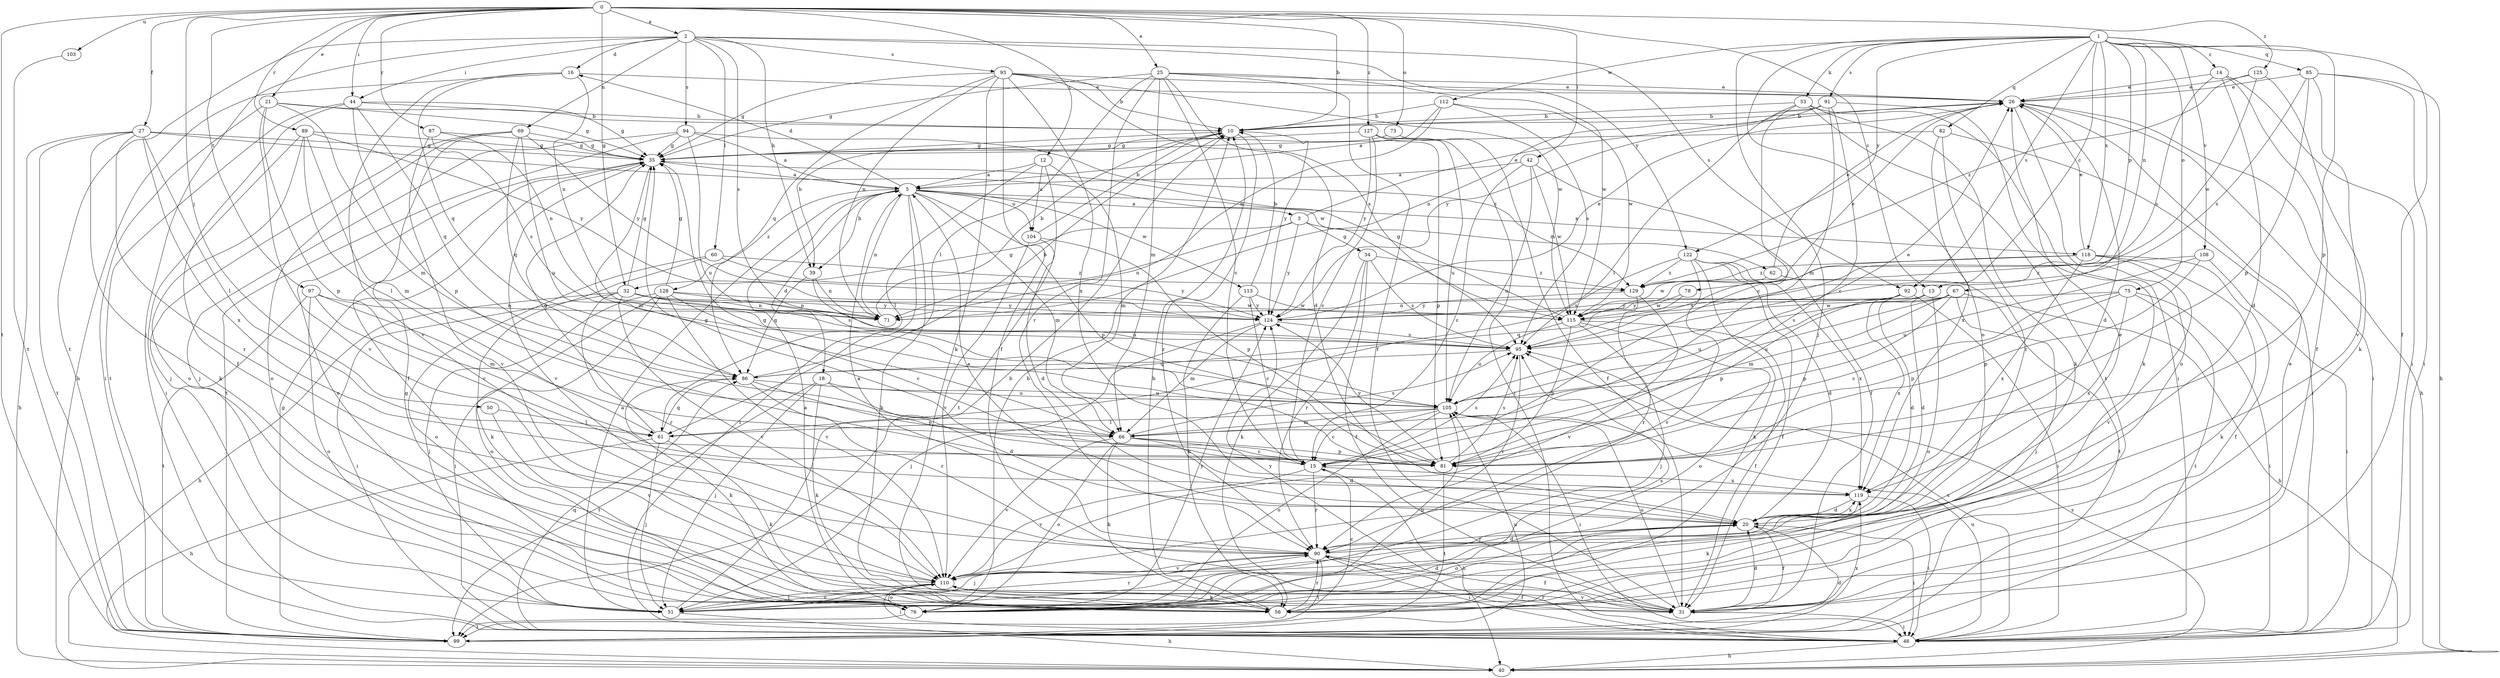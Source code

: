 strict digraph  {
0;
1;
2;
3;
5;
10;
12;
13;
14;
15;
16;
18;
20;
21;
25;
26;
27;
31;
32;
34;
35;
39;
40;
42;
44;
46;
50;
51;
53;
56;
60;
61;
62;
66;
67;
69;
71;
73;
75;
76;
78;
81;
82;
85;
86;
87;
89;
90;
91;
92;
93;
94;
95;
97;
99;
103;
104;
105;
108;
110;
112;
113;
115;
118;
119;
122;
124;
125;
127;
128;
129;
0 -> 2  [label=a];
0 -> 10  [label=b];
0 -> 12  [label=c];
0 -> 13  [label=c];
0 -> 21  [label=e];
0 -> 25  [label=e];
0 -> 27  [label=f];
0 -> 32  [label=g];
0 -> 42  [label=i];
0 -> 44  [label=i];
0 -> 50  [label=j];
0 -> 73  [label=o];
0 -> 87  [label=r];
0 -> 89  [label=r];
0 -> 97  [label=t];
0 -> 99  [label=t];
0 -> 103  [label=u];
0 -> 125  [label=z];
0 -> 127  [label=z];
1 -> 13  [label=c];
1 -> 14  [label=c];
1 -> 31  [label=f];
1 -> 51  [label=j];
1 -> 53  [label=k];
1 -> 67  [label=n];
1 -> 75  [label=o];
1 -> 76  [label=o];
1 -> 78  [label=p];
1 -> 81  [label=p];
1 -> 82  [label=q];
1 -> 85  [label=q];
1 -> 91  [label=s];
1 -> 92  [label=s];
1 -> 108  [label=v];
1 -> 112  [label=w];
1 -> 118  [label=x];
1 -> 122  [label=y];
2 -> 16  [label=d];
2 -> 39  [label=h];
2 -> 44  [label=i];
2 -> 51  [label=j];
2 -> 60  [label=l];
2 -> 69  [label=n];
2 -> 92  [label=s];
2 -> 93  [label=s];
2 -> 94  [label=s];
2 -> 95  [label=s];
2 -> 99  [label=t];
2 -> 122  [label=y];
3 -> 26  [label=e];
3 -> 32  [label=g];
3 -> 34  [label=g];
3 -> 62  [label=m];
3 -> 71  [label=n];
3 -> 124  [label=y];
5 -> 3  [label=a];
5 -> 16  [label=d];
5 -> 18  [label=d];
5 -> 39  [label=h];
5 -> 46  [label=i];
5 -> 56  [label=k];
5 -> 66  [label=m];
5 -> 71  [label=n];
5 -> 81  [label=p];
5 -> 104  [label=u];
5 -> 113  [label=w];
5 -> 118  [label=x];
5 -> 128  [label=z];
10 -> 35  [label=g];
10 -> 39  [label=h];
10 -> 90  [label=r];
10 -> 124  [label=y];
12 -> 5  [label=a];
12 -> 61  [label=l];
12 -> 66  [label=m];
12 -> 99  [label=t];
12 -> 104  [label=u];
13 -> 20  [label=d];
13 -> 76  [label=o];
13 -> 105  [label=u];
13 -> 124  [label=y];
14 -> 20  [label=d];
14 -> 26  [label=e];
14 -> 31  [label=f];
14 -> 46  [label=i];
14 -> 95  [label=s];
15 -> 35  [label=g];
15 -> 40  [label=h];
15 -> 90  [label=r];
15 -> 95  [label=s];
15 -> 110  [label=v];
15 -> 119  [label=x];
16 -> 26  [label=e];
16 -> 40  [label=h];
16 -> 71  [label=n];
16 -> 86  [label=q];
16 -> 110  [label=v];
18 -> 20  [label=d];
18 -> 51  [label=j];
18 -> 56  [label=k];
18 -> 99  [label=t];
18 -> 105  [label=u];
20 -> 5  [label=a];
20 -> 31  [label=f];
20 -> 46  [label=i];
20 -> 76  [label=o];
20 -> 90  [label=r];
20 -> 119  [label=x];
21 -> 10  [label=b];
21 -> 35  [label=g];
21 -> 46  [label=i];
21 -> 66  [label=m];
21 -> 81  [label=p];
21 -> 110  [label=v];
25 -> 15  [label=c];
25 -> 20  [label=d];
25 -> 26  [label=e];
25 -> 31  [label=f];
25 -> 35  [label=g];
25 -> 61  [label=l];
25 -> 66  [label=m];
25 -> 90  [label=r];
25 -> 115  [label=w];
26 -> 10  [label=b];
26 -> 20  [label=d];
26 -> 40  [label=h];
26 -> 46  [label=i];
26 -> 76  [label=o];
27 -> 35  [label=g];
27 -> 40  [label=h];
27 -> 56  [label=k];
27 -> 61  [label=l];
27 -> 90  [label=r];
27 -> 99  [label=t];
27 -> 115  [label=w];
27 -> 119  [label=x];
31 -> 20  [label=d];
31 -> 26  [label=e];
31 -> 46  [label=i];
31 -> 105  [label=u];
31 -> 110  [label=v];
31 -> 124  [label=y];
32 -> 35  [label=g];
32 -> 40  [label=h];
32 -> 46  [label=i];
32 -> 71  [label=n];
32 -> 90  [label=r];
32 -> 95  [label=s];
32 -> 110  [label=v];
32 -> 115  [label=w];
32 -> 124  [label=y];
34 -> 31  [label=f];
34 -> 56  [label=k];
34 -> 90  [label=r];
34 -> 95  [label=s];
34 -> 129  [label=z];
35 -> 5  [label=a];
35 -> 66  [label=m];
35 -> 76  [label=o];
35 -> 110  [label=v];
39 -> 71  [label=n];
39 -> 86  [label=q];
39 -> 105  [label=u];
40 -> 95  [label=s];
42 -> 5  [label=a];
42 -> 15  [label=c];
42 -> 31  [label=f];
42 -> 105  [label=u];
42 -> 115  [label=w];
44 -> 10  [label=b];
44 -> 31  [label=f];
44 -> 35  [label=g];
44 -> 81  [label=p];
44 -> 86  [label=q];
44 -> 99  [label=t];
46 -> 40  [label=h];
46 -> 86  [label=q];
46 -> 90  [label=r];
46 -> 95  [label=s];
46 -> 105  [label=u];
50 -> 61  [label=l];
50 -> 110  [label=v];
51 -> 5  [label=a];
51 -> 10  [label=b];
51 -> 20  [label=d];
51 -> 40  [label=h];
51 -> 90  [label=r];
51 -> 110  [label=v];
53 -> 10  [label=b];
53 -> 15  [label=c];
53 -> 46  [label=i];
53 -> 56  [label=k];
53 -> 61  [label=l];
53 -> 99  [label=t];
56 -> 10  [label=b];
56 -> 15  [label=c];
56 -> 35  [label=g];
56 -> 90  [label=r];
60 -> 56  [label=k];
60 -> 76  [label=o];
60 -> 124  [label=y];
60 -> 129  [label=z];
61 -> 35  [label=g];
61 -> 40  [label=h];
61 -> 51  [label=j];
61 -> 56  [label=k];
61 -> 86  [label=q];
62 -> 26  [label=e];
62 -> 99  [label=t];
62 -> 115  [label=w];
66 -> 15  [label=c];
66 -> 20  [label=d];
66 -> 56  [label=k];
66 -> 76  [label=o];
66 -> 81  [label=p];
66 -> 95  [label=s];
66 -> 110  [label=v];
67 -> 40  [label=h];
67 -> 51  [label=j];
67 -> 66  [label=m];
67 -> 81  [label=p];
67 -> 95  [label=s];
67 -> 105  [label=u];
67 -> 115  [label=w];
69 -> 31  [label=f];
69 -> 35  [label=g];
69 -> 51  [label=j];
69 -> 76  [label=o];
69 -> 86  [label=q];
69 -> 105  [label=u];
69 -> 124  [label=y];
71 -> 10  [label=b];
73 -> 31  [label=f];
73 -> 35  [label=g];
75 -> 15  [label=c];
75 -> 46  [label=i];
75 -> 71  [label=n];
75 -> 81  [label=p];
75 -> 99  [label=t];
75 -> 119  [label=x];
76 -> 5  [label=a];
76 -> 10  [label=b];
76 -> 95  [label=s];
76 -> 99  [label=t];
76 -> 105  [label=u];
76 -> 124  [label=y];
78 -> 86  [label=q];
78 -> 115  [label=w];
81 -> 35  [label=g];
81 -> 95  [label=s];
81 -> 99  [label=t];
81 -> 124  [label=y];
82 -> 35  [label=g];
82 -> 46  [label=i];
82 -> 90  [label=r];
82 -> 119  [label=x];
85 -> 26  [label=e];
85 -> 40  [label=h];
85 -> 46  [label=i];
85 -> 81  [label=p];
85 -> 95  [label=s];
85 -> 110  [label=v];
86 -> 10  [label=b];
86 -> 56  [label=k];
86 -> 81  [label=p];
86 -> 90  [label=r];
86 -> 105  [label=u];
87 -> 35  [label=g];
87 -> 71  [label=n];
87 -> 95  [label=s];
87 -> 110  [label=v];
89 -> 35  [label=g];
89 -> 46  [label=i];
89 -> 61  [label=l];
89 -> 66  [label=m];
89 -> 76  [label=o];
89 -> 124  [label=y];
90 -> 5  [label=a];
90 -> 20  [label=d];
90 -> 26  [label=e];
90 -> 31  [label=f];
90 -> 46  [label=i];
90 -> 51  [label=j];
90 -> 99  [label=t];
90 -> 110  [label=v];
91 -> 10  [label=b];
91 -> 15  [label=c];
91 -> 56  [label=k];
91 -> 66  [label=m];
91 -> 71  [label=n];
91 -> 124  [label=y];
92 -> 20  [label=d];
92 -> 46  [label=i];
92 -> 81  [label=p];
92 -> 119  [label=x];
92 -> 124  [label=y];
93 -> 10  [label=b];
93 -> 26  [label=e];
93 -> 31  [label=f];
93 -> 35  [label=g];
93 -> 56  [label=k];
93 -> 71  [label=n];
93 -> 86  [label=q];
93 -> 95  [label=s];
93 -> 115  [label=w];
93 -> 119  [label=x];
94 -> 5  [label=a];
94 -> 35  [label=g];
94 -> 51  [label=j];
94 -> 99  [label=t];
94 -> 105  [label=u];
94 -> 129  [label=z];
95 -> 86  [label=q];
95 -> 90  [label=r];
97 -> 15  [label=c];
97 -> 66  [label=m];
97 -> 71  [label=n];
97 -> 76  [label=o];
97 -> 99  [label=t];
99 -> 20  [label=d];
99 -> 35  [label=g];
99 -> 105  [label=u];
99 -> 119  [label=x];
103 -> 99  [label=t];
104 -> 10  [label=b];
104 -> 20  [label=d];
104 -> 81  [label=p];
104 -> 110  [label=v];
105 -> 15  [label=c];
105 -> 26  [label=e];
105 -> 46  [label=i];
105 -> 61  [label=l];
105 -> 66  [label=m];
105 -> 76  [label=o];
108 -> 46  [label=i];
108 -> 81  [label=p];
108 -> 105  [label=u];
108 -> 129  [label=z];
110 -> 31  [label=f];
110 -> 46  [label=i];
110 -> 51  [label=j];
110 -> 56  [label=k];
110 -> 76  [label=o];
112 -> 5  [label=a];
112 -> 10  [label=b];
112 -> 71  [label=n];
112 -> 95  [label=s];
112 -> 115  [label=w];
113 -> 10  [label=b];
113 -> 15  [label=c];
113 -> 56  [label=k];
113 -> 115  [label=w];
113 -> 124  [label=y];
115 -> 26  [label=e];
115 -> 31  [label=f];
115 -> 35  [label=g];
115 -> 51  [label=j];
115 -> 76  [label=o];
115 -> 81  [label=p];
115 -> 105  [label=u];
118 -> 26  [label=e];
118 -> 31  [label=f];
118 -> 56  [label=k];
118 -> 95  [label=s];
118 -> 110  [label=v];
118 -> 119  [label=x];
118 -> 129  [label=z];
119 -> 20  [label=d];
119 -> 46  [label=i];
119 -> 56  [label=k];
122 -> 20  [label=d];
122 -> 31  [label=f];
122 -> 56  [label=k];
122 -> 95  [label=s];
122 -> 110  [label=v];
122 -> 119  [label=x];
122 -> 129  [label=z];
124 -> 26  [label=e];
124 -> 51  [label=j];
124 -> 66  [label=m];
124 -> 95  [label=s];
125 -> 26  [label=e];
125 -> 56  [label=k];
125 -> 115  [label=w];
125 -> 129  [label=z];
127 -> 15  [label=c];
127 -> 35  [label=g];
127 -> 46  [label=i];
127 -> 81  [label=p];
127 -> 105  [label=u];
127 -> 124  [label=y];
128 -> 15  [label=c];
128 -> 35  [label=g];
128 -> 46  [label=i];
128 -> 51  [label=j];
128 -> 71  [label=n];
128 -> 76  [label=o];
128 -> 110  [label=v];
128 -> 124  [label=y];
129 -> 90  [label=r];
129 -> 110  [label=v];
129 -> 124  [label=y];
}
